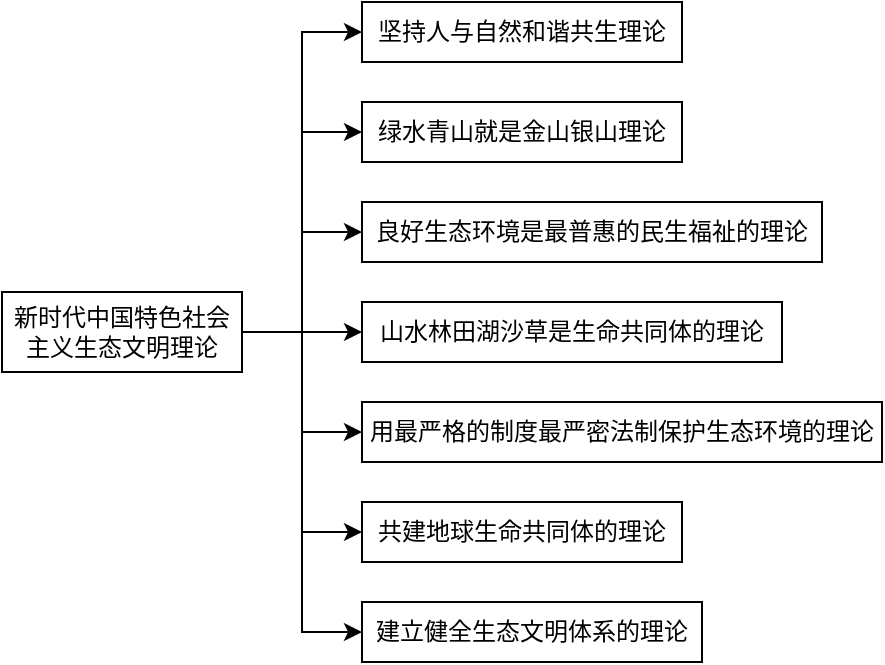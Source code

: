 <mxfile version="20.8.3" type="github">
  <diagram id="zd2YMGBAVBqtFV-zTe09" name="第 1 页">
    <mxGraphModel dx="1006" dy="640" grid="1" gridSize="10" guides="1" tooltips="1" connect="1" arrows="1" fold="1" page="1" pageScale="1" pageWidth="827" pageHeight="1169" math="0" shadow="0">
      <root>
        <mxCell id="0" />
        <mxCell id="1" parent="0" />
        <mxCell id="HKMOdhftIPaGS4aDdyap-9" style="edgeStyle=orthogonalEdgeStyle;rounded=0;orthogonalLoop=1;jettySize=auto;html=1;entryX=0;entryY=0.5;entryDx=0;entryDy=0;" edge="1" parent="1" source="HKMOdhftIPaGS4aDdyap-1" target="HKMOdhftIPaGS4aDdyap-2">
          <mxGeometry relative="1" as="geometry" />
        </mxCell>
        <mxCell id="HKMOdhftIPaGS4aDdyap-10" style="edgeStyle=orthogonalEdgeStyle;rounded=0;orthogonalLoop=1;jettySize=auto;html=1;entryX=0;entryY=0.5;entryDx=0;entryDy=0;" edge="1" parent="1" source="HKMOdhftIPaGS4aDdyap-1" target="HKMOdhftIPaGS4aDdyap-3">
          <mxGeometry relative="1" as="geometry" />
        </mxCell>
        <mxCell id="HKMOdhftIPaGS4aDdyap-11" style="edgeStyle=orthogonalEdgeStyle;rounded=0;orthogonalLoop=1;jettySize=auto;html=1;entryX=0;entryY=0.5;entryDx=0;entryDy=0;" edge="1" parent="1" source="HKMOdhftIPaGS4aDdyap-1" target="HKMOdhftIPaGS4aDdyap-4">
          <mxGeometry relative="1" as="geometry" />
        </mxCell>
        <mxCell id="HKMOdhftIPaGS4aDdyap-12" style="edgeStyle=orthogonalEdgeStyle;rounded=0;orthogonalLoop=1;jettySize=auto;html=1;entryX=0;entryY=0.5;entryDx=0;entryDy=0;" edge="1" parent="1" source="HKMOdhftIPaGS4aDdyap-1" target="HKMOdhftIPaGS4aDdyap-5">
          <mxGeometry relative="1" as="geometry" />
        </mxCell>
        <mxCell id="HKMOdhftIPaGS4aDdyap-13" style="edgeStyle=orthogonalEdgeStyle;rounded=0;orthogonalLoop=1;jettySize=auto;html=1;entryX=0;entryY=0.5;entryDx=0;entryDy=0;" edge="1" parent="1" source="HKMOdhftIPaGS4aDdyap-1" target="HKMOdhftIPaGS4aDdyap-6">
          <mxGeometry relative="1" as="geometry" />
        </mxCell>
        <mxCell id="HKMOdhftIPaGS4aDdyap-14" style="edgeStyle=orthogonalEdgeStyle;rounded=0;orthogonalLoop=1;jettySize=auto;html=1;entryX=0;entryY=0.5;entryDx=0;entryDy=0;" edge="1" parent="1" source="HKMOdhftIPaGS4aDdyap-1" target="HKMOdhftIPaGS4aDdyap-7">
          <mxGeometry relative="1" as="geometry" />
        </mxCell>
        <mxCell id="HKMOdhftIPaGS4aDdyap-15" style="edgeStyle=orthogonalEdgeStyle;rounded=0;orthogonalLoop=1;jettySize=auto;html=1;entryX=0;entryY=0.5;entryDx=0;entryDy=0;" edge="1" parent="1" source="HKMOdhftIPaGS4aDdyap-1" target="HKMOdhftIPaGS4aDdyap-8">
          <mxGeometry relative="1" as="geometry" />
        </mxCell>
        <mxCell id="HKMOdhftIPaGS4aDdyap-1" value="新时代中国特色社会主义生态文明理论" style="rounded=0;whiteSpace=wrap;html=1;" vertex="1" parent="1">
          <mxGeometry x="150" y="435" width="120" height="40" as="geometry" />
        </mxCell>
        <mxCell id="HKMOdhftIPaGS4aDdyap-2" value="坚持人与自然和谐共生理论" style="rounded=0;whiteSpace=wrap;html=1;" vertex="1" parent="1">
          <mxGeometry x="330" y="290" width="160" height="30" as="geometry" />
        </mxCell>
        <mxCell id="HKMOdhftIPaGS4aDdyap-3" value="绿水青山就是金山银山理论" style="rounded=0;whiteSpace=wrap;html=1;" vertex="1" parent="1">
          <mxGeometry x="330" y="340" width="160" height="30" as="geometry" />
        </mxCell>
        <mxCell id="HKMOdhftIPaGS4aDdyap-4" value="良好生态环境是最普惠的民生福祉的理论" style="rounded=0;whiteSpace=wrap;html=1;" vertex="1" parent="1">
          <mxGeometry x="330" y="390" width="230" height="30" as="geometry" />
        </mxCell>
        <mxCell id="HKMOdhftIPaGS4aDdyap-5" value="山水林田湖沙草是生命共同体的理论" style="rounded=0;whiteSpace=wrap;html=1;" vertex="1" parent="1">
          <mxGeometry x="330" y="440" width="210" height="30" as="geometry" />
        </mxCell>
        <mxCell id="HKMOdhftIPaGS4aDdyap-6" value="用最严格的制度最严密法制保护生态环境的理论" style="rounded=0;whiteSpace=wrap;html=1;" vertex="1" parent="1">
          <mxGeometry x="330" y="490" width="260" height="30" as="geometry" />
        </mxCell>
        <mxCell id="HKMOdhftIPaGS4aDdyap-7" value="共建地球生命共同体的理论" style="rounded=0;whiteSpace=wrap;html=1;" vertex="1" parent="1">
          <mxGeometry x="330" y="540" width="160" height="30" as="geometry" />
        </mxCell>
        <mxCell id="HKMOdhftIPaGS4aDdyap-8" value="建立健全生态文明体系的理论" style="rounded=0;whiteSpace=wrap;html=1;" vertex="1" parent="1">
          <mxGeometry x="330" y="590" width="170" height="30" as="geometry" />
        </mxCell>
      </root>
    </mxGraphModel>
  </diagram>
</mxfile>
